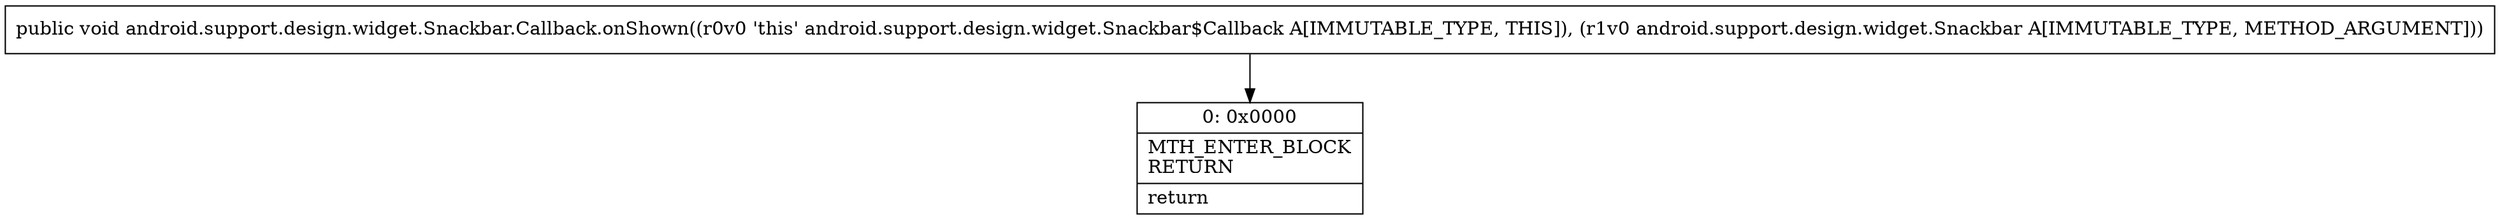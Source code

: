 digraph "CFG forandroid.support.design.widget.Snackbar.Callback.onShown(Landroid\/support\/design\/widget\/Snackbar;)V" {
Node_0 [shape=record,label="{0\:\ 0x0000|MTH_ENTER_BLOCK\lRETURN\l|return\l}"];
MethodNode[shape=record,label="{public void android.support.design.widget.Snackbar.Callback.onShown((r0v0 'this' android.support.design.widget.Snackbar$Callback A[IMMUTABLE_TYPE, THIS]), (r1v0 android.support.design.widget.Snackbar A[IMMUTABLE_TYPE, METHOD_ARGUMENT])) }"];
MethodNode -> Node_0;
}

